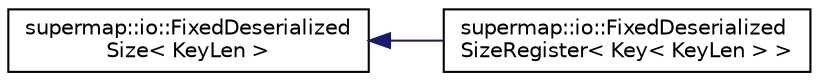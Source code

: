 digraph "Graphical Class Hierarchy"
{
 // LATEX_PDF_SIZE
  edge [fontname="Helvetica",fontsize="10",labelfontname="Helvetica",labelfontsize="10"];
  node [fontname="Helvetica",fontsize="10",shape=record];
  rankdir="LR";
  Node0 [label="supermap::io::FixedDeserialized\lSize\< KeyLen \>",height=0.2,width=0.4,color="black", fillcolor="white", style="filled",URL="$structsupermap_1_1io_1_1FixedDeserializedSize.html",tooltip=" "];
  Node0 -> Node1 [dir="back",color="midnightblue",fontsize="10",style="solid",fontname="Helvetica"];
  Node1 [label="supermap::io::FixedDeserialized\lSizeRegister\< Key\< KeyLen \> \>",height=0.2,width=0.4,color="black", fillcolor="white", style="filled",URL="$structsupermap_1_1io_1_1FixedDeserializedSizeRegister_3_01Key_3_01KeyLen_01_4_01_4.html",tooltip=" "];
}

